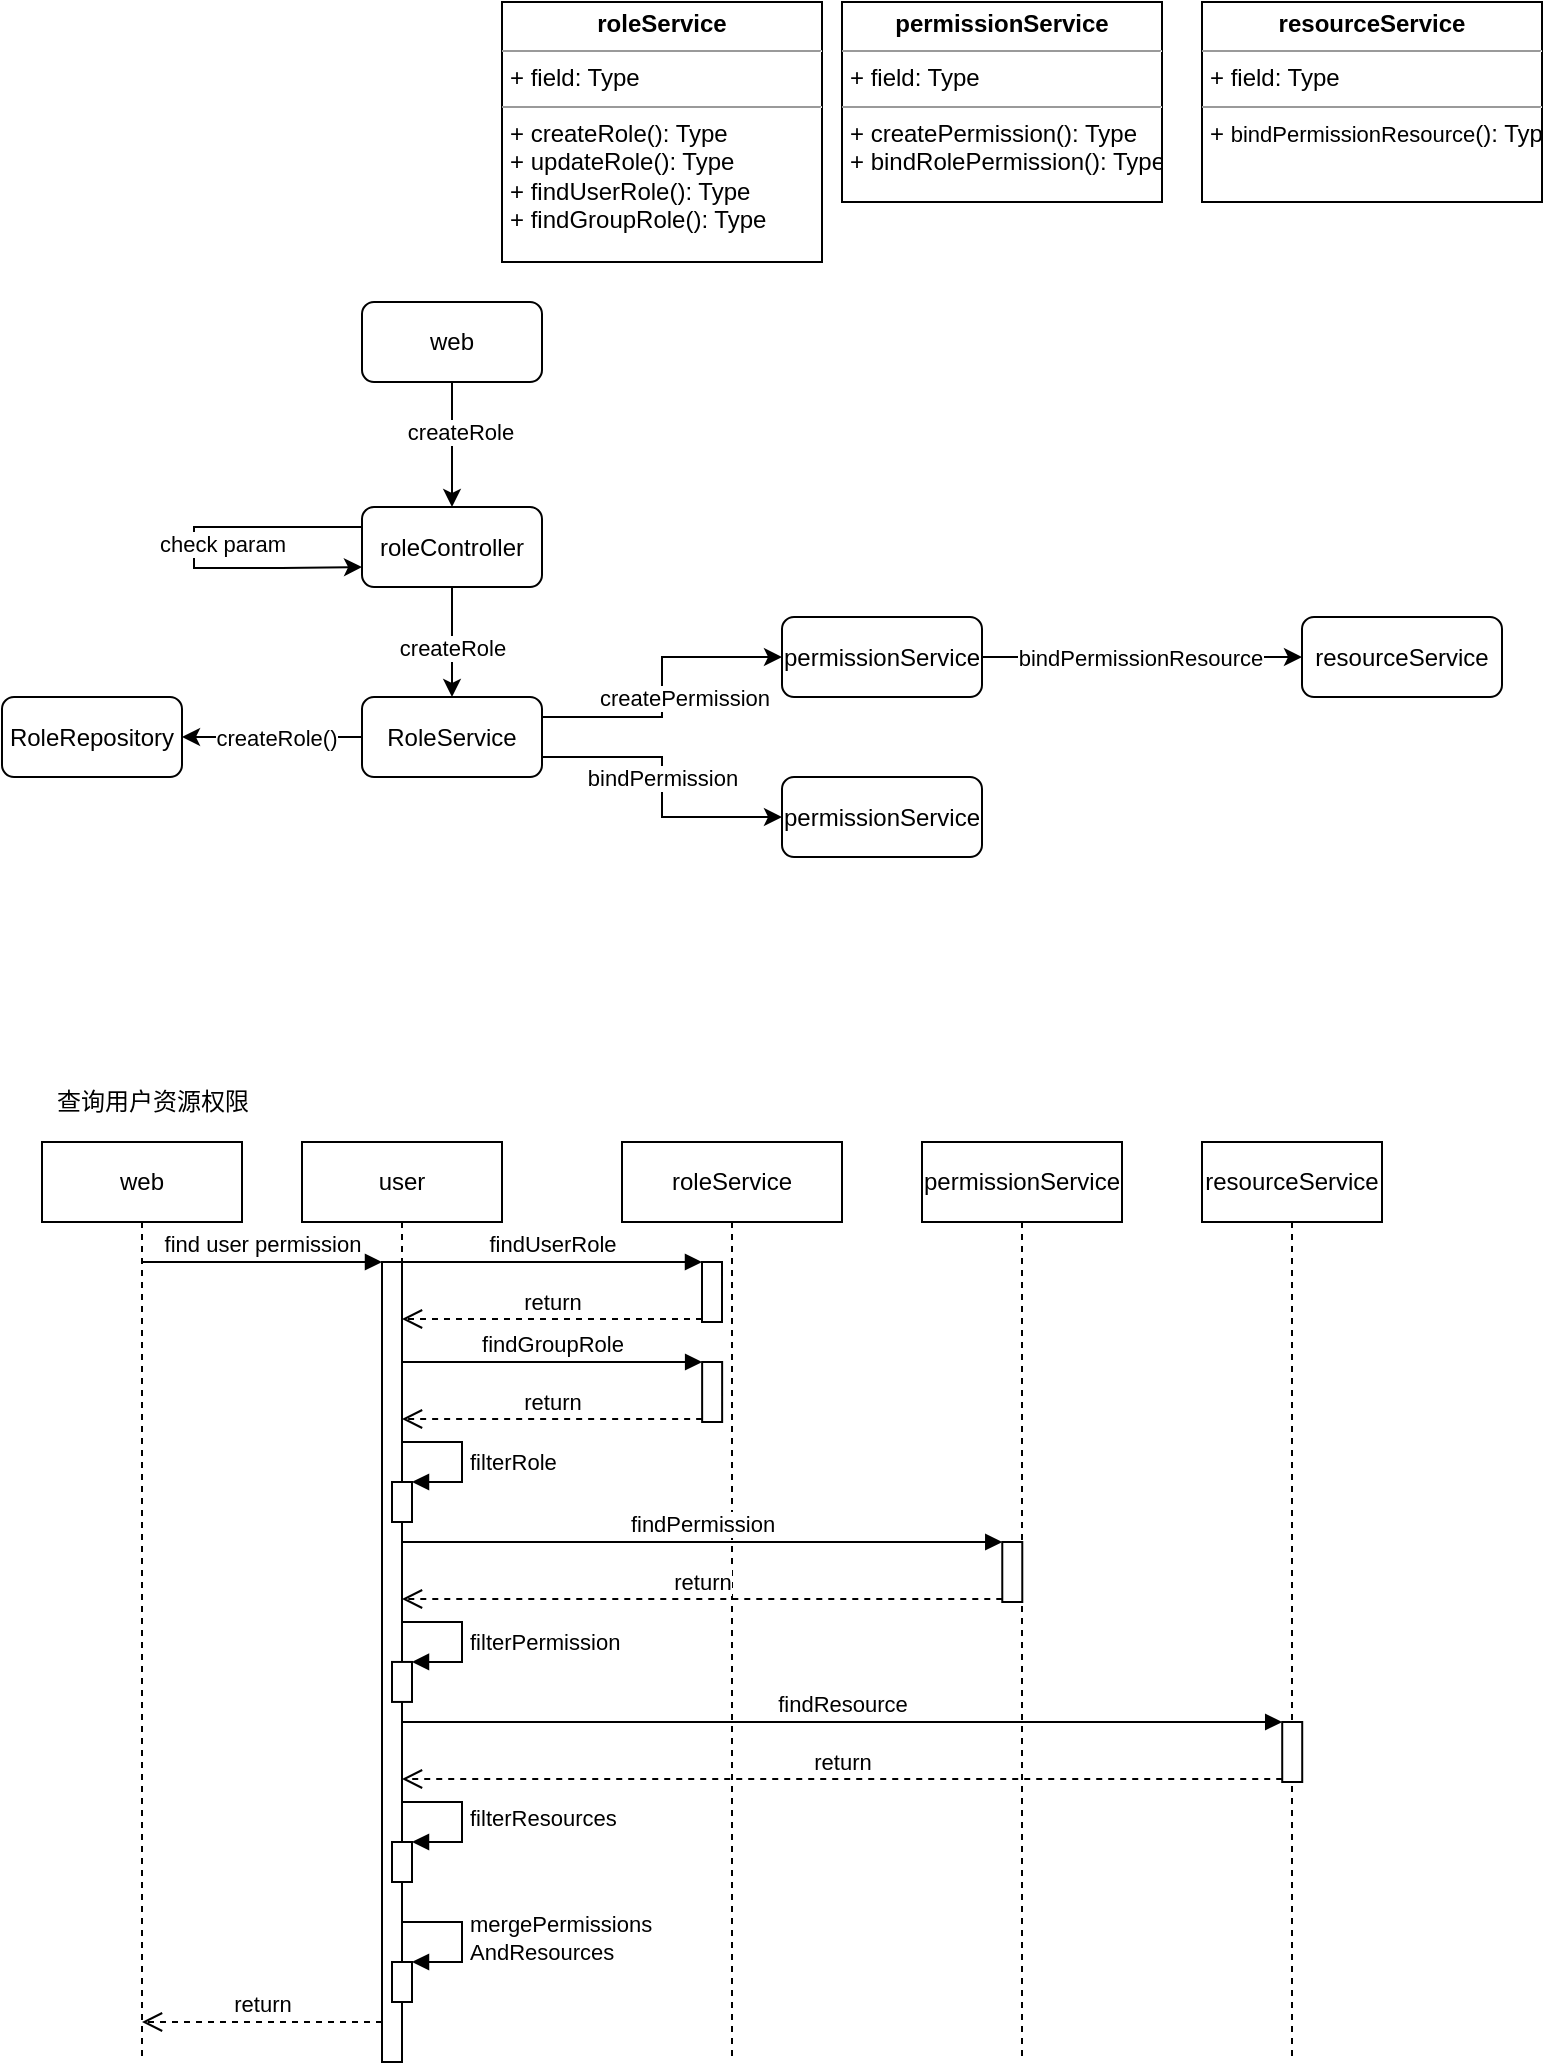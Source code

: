 <mxfile version="16.2.2" type="github">
  <diagram id="Lecb5YTUXgQ9bfZf-A8x" name="Page-1">
    <mxGraphModel dx="1132" dy="634" grid="1" gridSize="10" guides="1" tooltips="1" connect="1" arrows="1" fold="1" page="1" pageScale="1" pageWidth="827" pageHeight="1169" math="0" shadow="0">
      <root>
        <mxCell id="0" />
        <mxCell id="1" parent="0" />
        <mxCell id="Gfb8r4W2IXasRSdZ64gj-91" value="&lt;p style=&quot;margin: 0px ; margin-top: 4px ; text-align: center&quot;&gt;&lt;b&gt;permissionService&lt;/b&gt;&lt;/p&gt;&lt;hr size=&quot;1&quot;&gt;&lt;p style=&quot;margin: 0px ; margin-left: 4px&quot;&gt;+ field: Type&lt;/p&gt;&lt;hr size=&quot;1&quot;&gt;&lt;p style=&quot;margin: 0px ; margin-left: 4px&quot;&gt;+ createPermission(): Type&lt;/p&gt;&lt;p style=&quot;margin: 0px ; margin-left: 4px&quot;&gt;+ bindRolePermission(): Type&lt;br&gt;&lt;/p&gt;" style="verticalAlign=top;align=left;overflow=fill;fontSize=12;fontFamily=Helvetica;html=1;" parent="1" vertex="1">
          <mxGeometry x="450" y="10" width="160" height="100" as="geometry" />
        </mxCell>
        <mxCell id="Gfb8r4W2IXasRSdZ64gj-50" value="&lt;p style=&quot;margin: 0px ; margin-top: 4px ; text-align: center&quot;&gt;&lt;b&gt;resourceService&lt;/b&gt;&lt;/p&gt;&lt;hr size=&quot;1&quot;&gt;&lt;p style=&quot;margin: 0px ; margin-left: 4px&quot;&gt;+ field: Type&lt;/p&gt;&lt;hr size=&quot;1&quot;&gt;&lt;p style=&quot;margin: 0px ; margin-left: 4px&quot;&gt;&lt;span&gt;+&amp;nbsp;&lt;/span&gt;&lt;span style=&quot;font-size: 11px ; text-align: center ; background-color: rgb(255 , 255 , 255)&quot;&gt;bindPermissionResource&lt;/span&gt;&lt;span&gt;(): Type&lt;/span&gt;&lt;br&gt;&lt;/p&gt;" style="verticalAlign=top;align=left;overflow=fill;fontSize=12;fontFamily=Helvetica;html=1;" parent="1" vertex="1">
          <mxGeometry x="630" y="10" width="170" height="100" as="geometry" />
        </mxCell>
        <mxCell id="Gfb8r4W2IXasRSdZ64gj-131" value="&lt;p style=&quot;margin: 0px ; margin-top: 4px ; text-align: center&quot;&gt;&lt;b&gt;roleService&lt;/b&gt;&lt;/p&gt;&lt;hr size=&quot;1&quot;&gt;&lt;p style=&quot;margin: 0px ; margin-left: 4px&quot;&gt;+ field: Type&lt;/p&gt;&lt;hr size=&quot;1&quot;&gt;&lt;p style=&quot;margin: 0px ; margin-left: 4px&quot;&gt;+ createRole(): Type&lt;/p&gt;&lt;p style=&quot;margin: 0px ; margin-left: 4px&quot;&gt;+ updateRole(): Type&lt;br&gt;&lt;/p&gt;&lt;p style=&quot;margin: 0px ; margin-left: 4px&quot;&gt;+ findUserRole(): Type&lt;br&gt;&lt;/p&gt;&lt;p style=&quot;margin: 0px ; margin-left: 4px&quot;&gt;+ findGroupRole(): Type&lt;br&gt;&lt;/p&gt;" style="verticalAlign=top;align=left;overflow=fill;fontSize=12;fontFamily=Helvetica;html=1;" parent="1" vertex="1">
          <mxGeometry x="280" y="10" width="160" height="130" as="geometry" />
        </mxCell>
        <mxCell id="dYymay2B3Ynfmi_B4KFz-16" value="" style="group" vertex="1" connectable="0" parent="1">
          <mxGeometry x="30" y="160" width="750" height="277.5" as="geometry" />
        </mxCell>
        <mxCell id="Gfb8r4W2IXasRSdZ64gj-1" value="web" style="rounded=1;whiteSpace=wrap;html=1;" parent="dYymay2B3Ynfmi_B4KFz-16" vertex="1">
          <mxGeometry x="180" width="90" height="40" as="geometry" />
        </mxCell>
        <mxCell id="Gfb8r4W2IXasRSdZ64gj-68" style="edgeStyle=orthogonalEdgeStyle;rounded=0;orthogonalLoop=1;jettySize=auto;html=1;exitX=0;exitY=0.25;exitDx=0;exitDy=0;entryX=0;entryY=0.75;entryDx=0;entryDy=0;" parent="dYymay2B3Ynfmi_B4KFz-16" source="Gfb8r4W2IXasRSdZ64gj-2" target="Gfb8r4W2IXasRSdZ64gj-2" edge="1">
          <mxGeometry relative="1" as="geometry">
            <mxPoint x="140" y="110" as="targetPoint" />
            <mxPoint x="95" y="110" as="sourcePoint" />
            <Array as="points">
              <mxPoint x="96" y="113" />
              <mxPoint x="96" y="133" />
              <mxPoint x="140" y="133" />
            </Array>
          </mxGeometry>
        </mxCell>
        <mxCell id="Gfb8r4W2IXasRSdZ64gj-69" value="check param" style="edgeLabel;html=1;align=center;verticalAlign=middle;resizable=0;points=[];" parent="Gfb8r4W2IXasRSdZ64gj-68" vertex="1" connectable="0">
          <mxGeometry x="-0.204" y="-3" relative="1" as="geometry">
            <mxPoint x="5" y="11" as="offset" />
          </mxGeometry>
        </mxCell>
        <mxCell id="Gfb8r4W2IXasRSdZ64gj-2" value="roleController" style="rounded=1;whiteSpace=wrap;html=1;" parent="dYymay2B3Ynfmi_B4KFz-16" vertex="1">
          <mxGeometry x="180" y="102.5" width="90" height="40" as="geometry" />
        </mxCell>
        <mxCell id="Gfb8r4W2IXasRSdZ64gj-3" style="edgeStyle=orthogonalEdgeStyle;rounded=0;orthogonalLoop=1;jettySize=auto;html=1;exitX=0.5;exitY=1;exitDx=0;exitDy=0;entryX=0.5;entryY=0;entryDx=0;entryDy=0;" parent="dYymay2B3Ynfmi_B4KFz-16" source="Gfb8r4W2IXasRSdZ64gj-1" target="Gfb8r4W2IXasRSdZ64gj-2" edge="1">
          <mxGeometry relative="1" as="geometry" />
        </mxCell>
        <mxCell id="Gfb8r4W2IXasRSdZ64gj-4" value="createRole" style="edgeLabel;html=1;align=center;verticalAlign=middle;resizable=0;points=[];" parent="Gfb8r4W2IXasRSdZ64gj-3" vertex="1" connectable="0">
          <mxGeometry x="-0.21" relative="1" as="geometry">
            <mxPoint x="4" as="offset" />
          </mxGeometry>
        </mxCell>
        <mxCell id="Gfb8r4W2IXasRSdZ64gj-5" value="RoleService" style="rounded=1;whiteSpace=wrap;html=1;" parent="dYymay2B3Ynfmi_B4KFz-16" vertex="1">
          <mxGeometry x="180" y="197.5" width="90" height="40" as="geometry" />
        </mxCell>
        <mxCell id="Gfb8r4W2IXasRSdZ64gj-6" style="edgeStyle=orthogonalEdgeStyle;rounded=0;orthogonalLoop=1;jettySize=auto;html=1;exitX=0.5;exitY=1;exitDx=0;exitDy=0;" parent="dYymay2B3Ynfmi_B4KFz-16" source="Gfb8r4W2IXasRSdZ64gj-2" target="Gfb8r4W2IXasRSdZ64gj-5" edge="1">
          <mxGeometry relative="1" as="geometry" />
        </mxCell>
        <mxCell id="Gfb8r4W2IXasRSdZ64gj-10" value="createRole" style="edgeLabel;html=1;align=center;verticalAlign=middle;resizable=0;points=[];" parent="Gfb8r4W2IXasRSdZ64gj-6" vertex="1" connectable="0">
          <mxGeometry x="0.226" y="-3" relative="1" as="geometry">
            <mxPoint x="3" y="-3" as="offset" />
          </mxGeometry>
        </mxCell>
        <mxCell id="Gfb8r4W2IXasRSdZ64gj-11" value="RoleRepository" style="rounded=1;whiteSpace=wrap;html=1;" parent="dYymay2B3Ynfmi_B4KFz-16" vertex="1">
          <mxGeometry y="197.5" width="90" height="40" as="geometry" />
        </mxCell>
        <mxCell id="Gfb8r4W2IXasRSdZ64gj-20" style="edgeStyle=orthogonalEdgeStyle;rounded=0;orthogonalLoop=1;jettySize=auto;html=1;exitX=0;exitY=0.5;exitDx=0;exitDy=0;" parent="dYymay2B3Ynfmi_B4KFz-16" source="Gfb8r4W2IXasRSdZ64gj-5" target="Gfb8r4W2IXasRSdZ64gj-11" edge="1">
          <mxGeometry relative="1" as="geometry">
            <mxPoint x="96" y="218" as="targetPoint" />
            <Array as="points" />
          </mxGeometry>
        </mxCell>
        <mxCell id="Gfb8r4W2IXasRSdZ64gj-21" value="createRole()" style="edgeLabel;html=1;align=center;verticalAlign=middle;resizable=0;points=[];" parent="Gfb8r4W2IXasRSdZ64gj-20" vertex="1" connectable="0">
          <mxGeometry x="-0.35" y="-2" relative="1" as="geometry">
            <mxPoint x="-14" y="2" as="offset" />
          </mxGeometry>
        </mxCell>
        <mxCell id="Gfb8r4W2IXasRSdZ64gj-53" value="permissionService" style="rounded=1;whiteSpace=wrap;html=1;" parent="dYymay2B3Ynfmi_B4KFz-16" vertex="1">
          <mxGeometry x="390" y="157.5" width="100" height="40" as="geometry" />
        </mxCell>
        <mxCell id="Gfb8r4W2IXasRSdZ64gj-80" style="edgeStyle=orthogonalEdgeStyle;rounded=0;orthogonalLoop=1;jettySize=auto;html=1;exitX=1;exitY=0.25;exitDx=0;exitDy=0;entryX=0;entryY=0.5;entryDx=0;entryDy=0;" parent="dYymay2B3Ynfmi_B4KFz-16" source="Gfb8r4W2IXasRSdZ64gj-5" target="Gfb8r4W2IXasRSdZ64gj-53" edge="1">
          <mxGeometry relative="1" as="geometry">
            <mxPoint x="406" y="217.5" as="sourcePoint" />
            <mxPoint x="406" y="207" as="targetPoint" />
          </mxGeometry>
        </mxCell>
        <mxCell id="dYymay2B3Ynfmi_B4KFz-4" value="createPermission" style="edgeLabel;html=1;align=center;verticalAlign=middle;resizable=0;points=[];" vertex="1" connectable="0" parent="Gfb8r4W2IXasRSdZ64gj-80">
          <mxGeometry x="-0.233" y="1" relative="1" as="geometry">
            <mxPoint x="13" y="-9" as="offset" />
          </mxGeometry>
        </mxCell>
        <mxCell id="dYymay2B3Ynfmi_B4KFz-5" value="permissionService" style="rounded=1;whiteSpace=wrap;html=1;" vertex="1" parent="dYymay2B3Ynfmi_B4KFz-16">
          <mxGeometry x="390" y="237.5" width="100" height="40" as="geometry" />
        </mxCell>
        <mxCell id="dYymay2B3Ynfmi_B4KFz-6" style="edgeStyle=orthogonalEdgeStyle;rounded=0;orthogonalLoop=1;jettySize=auto;html=1;exitX=1;exitY=0.75;exitDx=0;exitDy=0;entryX=0;entryY=0.5;entryDx=0;entryDy=0;" edge="1" parent="dYymay2B3Ynfmi_B4KFz-16" source="Gfb8r4W2IXasRSdZ64gj-5" target="dYymay2B3Ynfmi_B4KFz-5">
          <mxGeometry relative="1" as="geometry" />
        </mxCell>
        <mxCell id="dYymay2B3Ynfmi_B4KFz-8" value="bindPermission" style="edgeLabel;html=1;align=center;verticalAlign=middle;resizable=0;points=[];" vertex="1" connectable="0" parent="dYymay2B3Ynfmi_B4KFz-6">
          <mxGeometry x="-0.393" y="-1" relative="1" as="geometry">
            <mxPoint x="14" y="9" as="offset" />
          </mxGeometry>
        </mxCell>
        <mxCell id="dYymay2B3Ynfmi_B4KFz-13" value="resourceService" style="rounded=1;whiteSpace=wrap;html=1;" vertex="1" parent="dYymay2B3Ynfmi_B4KFz-16">
          <mxGeometry x="650" y="157.5" width="100" height="40" as="geometry" />
        </mxCell>
        <mxCell id="dYymay2B3Ynfmi_B4KFz-14" style="edgeStyle=orthogonalEdgeStyle;rounded=0;orthogonalLoop=1;jettySize=auto;html=1;exitX=1;exitY=0.5;exitDx=0;exitDy=0;entryX=0;entryY=0.5;entryDx=0;entryDy=0;" edge="1" parent="dYymay2B3Ynfmi_B4KFz-16" source="Gfb8r4W2IXasRSdZ64gj-53" target="dYymay2B3Ynfmi_B4KFz-13">
          <mxGeometry relative="1" as="geometry" />
        </mxCell>
        <mxCell id="dYymay2B3Ynfmi_B4KFz-15" value="bindPermissionResource" style="edgeLabel;html=1;align=center;verticalAlign=middle;resizable=0;points=[];" vertex="1" connectable="0" parent="dYymay2B3Ynfmi_B4KFz-14">
          <mxGeometry x="-0.335" relative="1" as="geometry">
            <mxPoint x="26" as="offset" />
          </mxGeometry>
        </mxCell>
        <mxCell id="dYymay2B3Ynfmi_B4KFz-119" value="查询用户资源权限" style="text;html=1;align=center;verticalAlign=middle;resizable=0;points=[];autosize=1;strokeColor=none;fillColor=none;" vertex="1" parent="1">
          <mxGeometry x="50" y="550" width="110" height="20" as="geometry" />
        </mxCell>
        <mxCell id="dYymay2B3Ynfmi_B4KFz-87" value="web" style="shape=umlLifeline;perimeter=lifelinePerimeter;whiteSpace=wrap;html=1;container=1;collapsible=0;recursiveResize=0;outlineConnect=0;" vertex="1" parent="1">
          <mxGeometry x="50" y="580" width="100" height="460" as="geometry" />
        </mxCell>
        <mxCell id="dYymay2B3Ynfmi_B4KFz-88" value="user" style="shape=umlLifeline;perimeter=lifelinePerimeter;whiteSpace=wrap;html=1;container=1;collapsible=0;recursiveResize=0;outlineConnect=0;" vertex="1" parent="1">
          <mxGeometry x="180" y="580" width="100" height="460" as="geometry" />
        </mxCell>
        <mxCell id="dYymay2B3Ynfmi_B4KFz-92" value="" style="html=1;points=[];perimeter=orthogonalPerimeter;" vertex="1" parent="dYymay2B3Ynfmi_B4KFz-88">
          <mxGeometry x="40" y="60" width="10" height="400" as="geometry" />
        </mxCell>
        <mxCell id="dYymay2B3Ynfmi_B4KFz-105" value="" style="html=1;points=[];perimeter=orthogonalPerimeter;" vertex="1" parent="dYymay2B3Ynfmi_B4KFz-88">
          <mxGeometry x="45" y="170" width="10" height="20" as="geometry" />
        </mxCell>
        <mxCell id="dYymay2B3Ynfmi_B4KFz-106" value="&lt;span style=&quot;text-align: center&quot;&gt;filterRole&lt;/span&gt;" style="edgeStyle=orthogonalEdgeStyle;html=1;align=left;spacingLeft=2;endArrow=block;rounded=0;entryX=1;entryY=0;" edge="1" target="dYymay2B3Ynfmi_B4KFz-105" parent="dYymay2B3Ynfmi_B4KFz-88">
          <mxGeometry x="0.262" relative="1" as="geometry">
            <mxPoint x="50" y="170" as="sourcePoint" />
            <Array as="points">
              <mxPoint x="50" y="150" />
              <mxPoint x="80" y="150" />
              <mxPoint x="80" y="170" />
            </Array>
            <mxPoint as="offset" />
          </mxGeometry>
        </mxCell>
        <mxCell id="dYymay2B3Ynfmi_B4KFz-110" value="" style="html=1;points=[];perimeter=orthogonalPerimeter;" vertex="1" parent="dYymay2B3Ynfmi_B4KFz-88">
          <mxGeometry x="45" y="259.97" width="10" height="20" as="geometry" />
        </mxCell>
        <mxCell id="dYymay2B3Ynfmi_B4KFz-111" value="&lt;span style=&quot;text-align: center&quot;&gt;filterPermission&lt;/span&gt;" style="edgeStyle=orthogonalEdgeStyle;html=1;align=left;spacingLeft=2;endArrow=block;rounded=0;entryX=1;entryY=0;" edge="1" parent="dYymay2B3Ynfmi_B4KFz-88" target="dYymay2B3Ynfmi_B4KFz-110">
          <mxGeometry x="0.262" relative="1" as="geometry">
            <mxPoint x="50" y="259.97" as="sourcePoint" />
            <Array as="points">
              <mxPoint x="50" y="239.97" />
              <mxPoint x="80" y="239.97" />
              <mxPoint x="80" y="259.97" />
            </Array>
            <mxPoint as="offset" />
          </mxGeometry>
        </mxCell>
        <mxCell id="dYymay2B3Ynfmi_B4KFz-122" value="" style="html=1;points=[];perimeter=orthogonalPerimeter;" vertex="1" parent="dYymay2B3Ynfmi_B4KFz-88">
          <mxGeometry x="45" y="350" width="10" height="20" as="geometry" />
        </mxCell>
        <mxCell id="dYymay2B3Ynfmi_B4KFz-123" value="filterResources" style="edgeStyle=orthogonalEdgeStyle;html=1;align=left;spacingLeft=2;endArrow=block;rounded=0;entryX=1;entryY=0;" edge="1" target="dYymay2B3Ynfmi_B4KFz-122" parent="dYymay2B3Ynfmi_B4KFz-88">
          <mxGeometry relative="1" as="geometry">
            <mxPoint x="50" y="330" as="sourcePoint" />
            <Array as="points">
              <mxPoint x="80" y="330" />
            </Array>
          </mxGeometry>
        </mxCell>
        <mxCell id="dYymay2B3Ynfmi_B4KFz-124" value="" style="html=1;points=[];perimeter=orthogonalPerimeter;" vertex="1" parent="dYymay2B3Ynfmi_B4KFz-88">
          <mxGeometry x="45" y="410" width="10" height="20" as="geometry" />
        </mxCell>
        <mxCell id="dYymay2B3Ynfmi_B4KFz-125" value="&lt;span style=&quot;text-align: center&quot;&gt;mergePermissions&lt;/span&gt;&lt;br style=&quot;text-align: center&quot;&gt;&lt;span style=&quot;text-align: center&quot;&gt;AndResources&lt;/span&gt;" style="edgeStyle=orthogonalEdgeStyle;html=1;align=left;spacingLeft=2;endArrow=block;rounded=0;entryX=1;entryY=0;" edge="1" target="dYymay2B3Ynfmi_B4KFz-124" parent="dYymay2B3Ynfmi_B4KFz-88">
          <mxGeometry relative="1" as="geometry">
            <mxPoint x="50" y="390" as="sourcePoint" />
            <Array as="points">
              <mxPoint x="80" y="390" />
            </Array>
          </mxGeometry>
        </mxCell>
        <mxCell id="dYymay2B3Ynfmi_B4KFz-89" value="roleService" style="shape=umlLifeline;perimeter=lifelinePerimeter;whiteSpace=wrap;html=1;container=1;collapsible=0;recursiveResize=0;outlineConnect=0;" vertex="1" parent="1">
          <mxGeometry x="340" y="580" width="110" height="460" as="geometry" />
        </mxCell>
        <mxCell id="dYymay2B3Ynfmi_B4KFz-95" value="" style="html=1;points=[];perimeter=orthogonalPerimeter;" vertex="1" parent="dYymay2B3Ynfmi_B4KFz-89">
          <mxGeometry x="40" y="60" width="10" height="30" as="geometry" />
        </mxCell>
        <mxCell id="dYymay2B3Ynfmi_B4KFz-98" value="" style="html=1;points=[];perimeter=orthogonalPerimeter;" vertex="1" parent="dYymay2B3Ynfmi_B4KFz-89">
          <mxGeometry x="40.07" y="110" width="10" height="30" as="geometry" />
        </mxCell>
        <mxCell id="dYymay2B3Ynfmi_B4KFz-90" value="permissionService" style="shape=umlLifeline;perimeter=lifelinePerimeter;whiteSpace=wrap;html=1;container=1;collapsible=0;recursiveResize=0;outlineConnect=0;" vertex="1" parent="1">
          <mxGeometry x="490" y="580" width="100" height="460" as="geometry" />
        </mxCell>
        <mxCell id="dYymay2B3Ynfmi_B4KFz-107" value="" style="html=1;points=[];perimeter=orthogonalPerimeter;" vertex="1" parent="dYymay2B3Ynfmi_B4KFz-90">
          <mxGeometry x="40.14" y="200" width="10" height="30" as="geometry" />
        </mxCell>
        <mxCell id="dYymay2B3Ynfmi_B4KFz-91" value="resourceService" style="shape=umlLifeline;perimeter=lifelinePerimeter;whiteSpace=wrap;html=1;container=1;collapsible=0;recursiveResize=0;outlineConnect=0;" vertex="1" parent="1">
          <mxGeometry x="630" y="580" width="90" height="460" as="geometry" />
        </mxCell>
        <mxCell id="dYymay2B3Ynfmi_B4KFz-112" value="" style="html=1;points=[];perimeter=orthogonalPerimeter;" vertex="1" parent="dYymay2B3Ynfmi_B4KFz-91">
          <mxGeometry x="40.11" y="290" width="10" height="30" as="geometry" />
        </mxCell>
        <mxCell id="dYymay2B3Ynfmi_B4KFz-93" value="find user permission" style="html=1;verticalAlign=bottom;endArrow=block;entryX=0;entryY=0;rounded=0;" edge="1" target="dYymay2B3Ynfmi_B4KFz-92" parent="1" source="dYymay2B3Ynfmi_B4KFz-87">
          <mxGeometry relative="1" as="geometry">
            <mxPoint x="150" y="640" as="sourcePoint" />
          </mxGeometry>
        </mxCell>
        <mxCell id="dYymay2B3Ynfmi_B4KFz-94" value="return" style="html=1;verticalAlign=bottom;endArrow=open;dashed=1;endSize=8;exitX=0;exitY=0.95;rounded=0;" edge="1" source="dYymay2B3Ynfmi_B4KFz-92" parent="1" target="dYymay2B3Ynfmi_B4KFz-87">
          <mxGeometry relative="1" as="geometry">
            <mxPoint x="150" y="716" as="targetPoint" />
          </mxGeometry>
        </mxCell>
        <mxCell id="dYymay2B3Ynfmi_B4KFz-96" value="findUserRole" style="html=1;verticalAlign=bottom;endArrow=block;entryX=0;entryY=0;rounded=0;" edge="1" target="dYymay2B3Ynfmi_B4KFz-95" parent="1" source="dYymay2B3Ynfmi_B4KFz-88">
          <mxGeometry relative="1" as="geometry">
            <mxPoint x="270" y="640" as="sourcePoint" />
          </mxGeometry>
        </mxCell>
        <mxCell id="dYymay2B3Ynfmi_B4KFz-97" value="return" style="html=1;verticalAlign=bottom;endArrow=open;dashed=1;endSize=8;exitX=0;exitY=0.95;rounded=0;" edge="1" source="dYymay2B3Ynfmi_B4KFz-95" parent="1" target="dYymay2B3Ynfmi_B4KFz-88">
          <mxGeometry relative="1" as="geometry">
            <mxPoint x="270" y="716" as="targetPoint" />
          </mxGeometry>
        </mxCell>
        <mxCell id="dYymay2B3Ynfmi_B4KFz-108" value="findPermission" style="html=1;verticalAlign=bottom;endArrow=block;entryX=0;entryY=0;rounded=0;" edge="1" parent="1" target="dYymay2B3Ynfmi_B4KFz-107">
          <mxGeometry relative="1" as="geometry">
            <mxPoint x="229.929" y="780" as="sourcePoint" />
          </mxGeometry>
        </mxCell>
        <mxCell id="dYymay2B3Ynfmi_B4KFz-109" value="return" style="html=1;verticalAlign=bottom;endArrow=open;dashed=1;endSize=8;exitX=0;exitY=0.95;rounded=0;" edge="1" parent="1" source="dYymay2B3Ynfmi_B4KFz-107" target="dYymay2B3Ynfmi_B4KFz-88">
          <mxGeometry relative="1" as="geometry">
            <mxPoint x="350.069" y="808.5" as="targetPoint" />
          </mxGeometry>
        </mxCell>
        <mxCell id="dYymay2B3Ynfmi_B4KFz-113" value="findResource" style="html=1;verticalAlign=bottom;endArrow=block;entryX=0;entryY=0;rounded=0;" edge="1" parent="1" target="dYymay2B3Ynfmi_B4KFz-112" source="dYymay2B3Ynfmi_B4KFz-88">
          <mxGeometry relative="1" as="geometry">
            <mxPoint x="349.899" y="870" as="sourcePoint" />
          </mxGeometry>
        </mxCell>
        <mxCell id="dYymay2B3Ynfmi_B4KFz-114" value="return" style="html=1;verticalAlign=bottom;endArrow=open;dashed=1;endSize=8;exitX=0;exitY=0.95;rounded=0;" edge="1" parent="1" source="dYymay2B3Ynfmi_B4KFz-112" target="dYymay2B3Ynfmi_B4KFz-88">
          <mxGeometry relative="1" as="geometry">
            <mxPoint x="349.899" y="898.5" as="targetPoint" />
          </mxGeometry>
        </mxCell>
        <mxCell id="dYymay2B3Ynfmi_B4KFz-99" value="findGroupRole" style="html=1;verticalAlign=bottom;endArrow=block;entryX=0;entryY=0;rounded=0;" edge="1" parent="1" target="dYymay2B3Ynfmi_B4KFz-98" source="dYymay2B3Ynfmi_B4KFz-88">
          <mxGeometry relative="1" as="geometry">
            <mxPoint x="269.999" y="690" as="sourcePoint" />
          </mxGeometry>
        </mxCell>
        <mxCell id="dYymay2B3Ynfmi_B4KFz-100" value="return" style="html=1;verticalAlign=bottom;endArrow=open;dashed=1;endSize=8;exitX=0;exitY=0.95;rounded=0;" edge="1" parent="1" source="dYymay2B3Ynfmi_B4KFz-98" target="dYymay2B3Ynfmi_B4KFz-88">
          <mxGeometry relative="1" as="geometry">
            <mxPoint x="269.999" y="718.5" as="targetPoint" />
          </mxGeometry>
        </mxCell>
      </root>
    </mxGraphModel>
  </diagram>
</mxfile>
